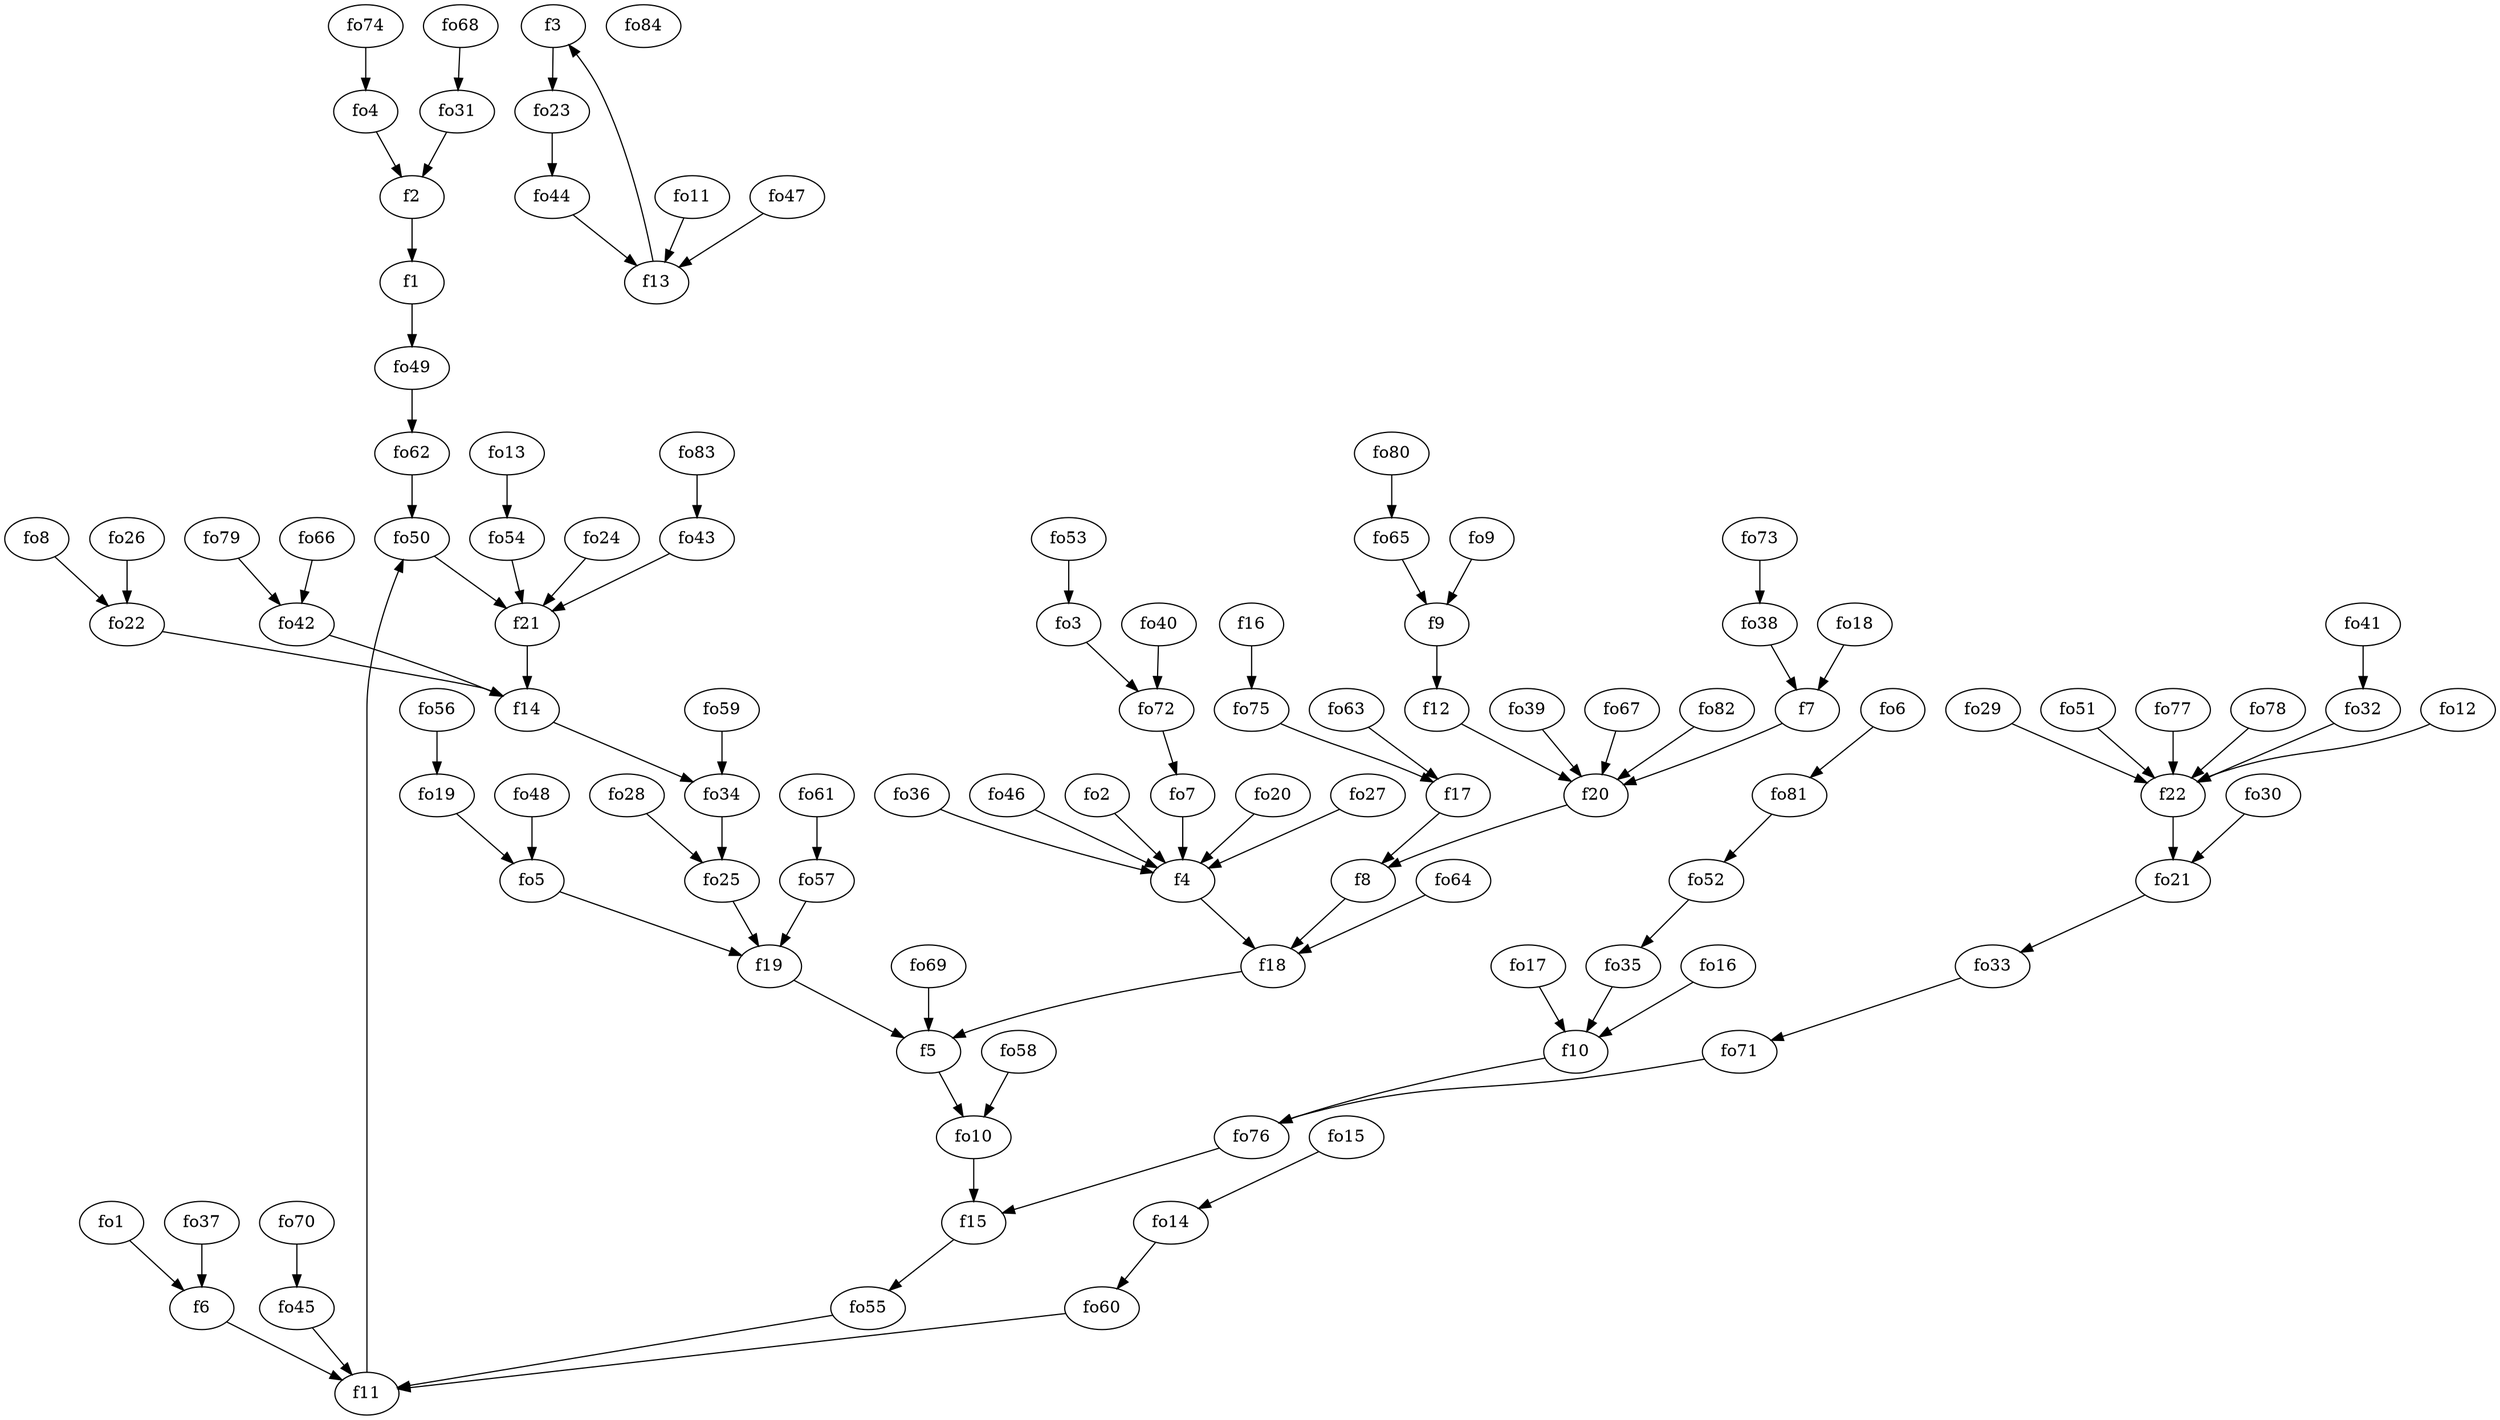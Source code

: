 strict digraph  {
f1;
f2;
f3;
f4;
f5;
f6;
f7;
f8;
f9;
f10;
f11;
f12;
f13;
f14;
f15;
f16;
f17;
f18;
f19;
f20;
f21;
f22;
fo1;
fo2;
fo3;
fo4;
fo5;
fo6;
fo7;
fo8;
fo9;
fo10;
fo11;
fo12;
fo13;
fo14;
fo15;
fo16;
fo17;
fo18;
fo19;
fo20;
fo21;
fo22;
fo23;
fo24;
fo25;
fo26;
fo27;
fo28;
fo29;
fo30;
fo31;
fo32;
fo33;
fo34;
fo35;
fo36;
fo37;
fo38;
fo39;
fo40;
fo41;
fo42;
fo43;
fo44;
fo45;
fo46;
fo47;
fo48;
fo49;
fo50;
fo51;
fo52;
fo53;
fo54;
fo55;
fo56;
fo57;
fo58;
fo59;
fo60;
fo61;
fo62;
fo63;
fo64;
fo65;
fo66;
fo67;
fo68;
fo69;
fo70;
fo71;
fo72;
fo73;
fo74;
fo75;
fo76;
fo77;
fo78;
fo79;
fo80;
fo81;
fo82;
fo83;
fo84;
f1 -> fo49  [weight=2];
f2 -> f1  [weight=2];
f3 -> fo23  [weight=2];
f4 -> f18  [weight=2];
f5 -> fo10  [weight=2];
f6 -> f11  [weight=2];
f7 -> f20  [weight=2];
f8 -> f18  [weight=2];
f9 -> f12  [weight=2];
f10 -> fo76  [weight=2];
f11 -> fo50  [weight=2];
f12 -> f20  [weight=2];
f13 -> f3  [weight=2];
f14 -> fo34  [weight=2];
f15 -> fo55  [weight=2];
f16 -> fo75  [weight=2];
f17 -> f8  [weight=2];
f18 -> f5  [weight=2];
f19 -> f5  [weight=2];
f20 -> f8  [weight=2];
f21 -> f14  [weight=2];
f22 -> fo21  [weight=2];
fo1 -> f6  [weight=2];
fo2 -> f4  [weight=2];
fo3 -> fo72  [weight=2];
fo4 -> f2  [weight=2];
fo5 -> f19  [weight=2];
fo6 -> fo81  [weight=2];
fo7 -> f4  [weight=2];
fo8 -> fo22  [weight=2];
fo9 -> f9  [weight=2];
fo10 -> f15  [weight=2];
fo11 -> f13  [weight=2];
fo12 -> f22  [weight=2];
fo13 -> fo54  [weight=2];
fo14 -> fo60  [weight=2];
fo15 -> fo14  [weight=2];
fo16 -> f10  [weight=2];
fo17 -> f10  [weight=2];
fo18 -> f7  [weight=2];
fo19 -> fo5  [weight=2];
fo20 -> f4  [weight=2];
fo21 -> fo33  [weight=2];
fo22 -> f14  [weight=2];
fo23 -> fo44  [weight=2];
fo24 -> f21  [weight=2];
fo25 -> f19  [weight=2];
fo26 -> fo22  [weight=2];
fo27 -> f4  [weight=2];
fo28 -> fo25  [weight=2];
fo29 -> f22  [weight=2];
fo30 -> fo21  [weight=2];
fo31 -> f2  [weight=2];
fo32 -> f22  [weight=2];
fo33 -> fo71  [weight=2];
fo34 -> fo25  [weight=2];
fo35 -> f10  [weight=2];
fo36 -> f4  [weight=2];
fo37 -> f6  [weight=2];
fo38 -> f7  [weight=2];
fo39 -> f20  [weight=2];
fo40 -> fo72  [weight=2];
fo41 -> fo32  [weight=2];
fo42 -> f14  [weight=2];
fo43 -> f21  [weight=2];
fo44 -> f13  [weight=2];
fo45 -> f11  [weight=2];
fo46 -> f4  [weight=2];
fo47 -> f13  [weight=2];
fo48 -> fo5  [weight=2];
fo49 -> fo62  [weight=2];
fo50 -> f21  [weight=2];
fo51 -> f22  [weight=2];
fo52 -> fo35  [weight=2];
fo53 -> fo3  [weight=2];
fo54 -> f21  [weight=2];
fo55 -> f11  [weight=2];
fo56 -> fo19  [weight=2];
fo57 -> f19  [weight=2];
fo58 -> fo10  [weight=2];
fo59 -> fo34  [weight=2];
fo60 -> f11  [weight=2];
fo61 -> fo57  [weight=2];
fo62 -> fo50  [weight=2];
fo63 -> f17  [weight=2];
fo64 -> f18  [weight=2];
fo65 -> f9  [weight=2];
fo66 -> fo42  [weight=2];
fo67 -> f20  [weight=2];
fo68 -> fo31  [weight=2];
fo69 -> f5  [weight=2];
fo70 -> fo45  [weight=2];
fo71 -> fo76  [weight=2];
fo72 -> fo7  [weight=2];
fo73 -> fo38  [weight=2];
fo74 -> fo4  [weight=2];
fo75 -> f17  [weight=2];
fo76 -> f15  [weight=2];
fo77 -> f22  [weight=2];
fo78 -> f22  [weight=2];
fo79 -> fo42  [weight=2];
fo80 -> fo65  [weight=2];
fo81 -> fo52  [weight=2];
fo82 -> f20  [weight=2];
fo83 -> fo43  [weight=2];
}
